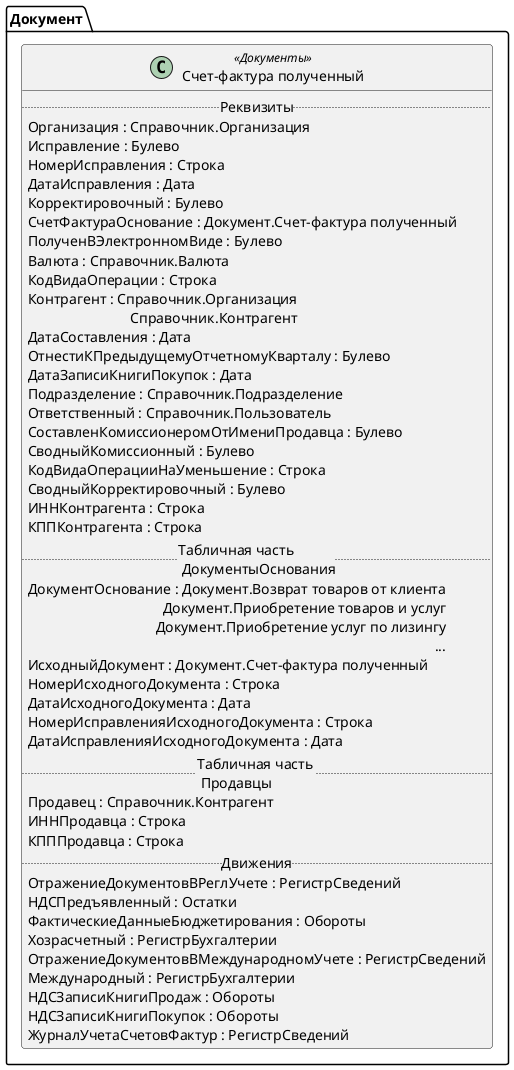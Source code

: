 ﻿@startuml СчетФактураПолученный
'!include templates.wsd
'..\include templates.wsd
class Документ.СчетФактураПолученный as "Счет-фактура полученный" <<Документы>>
{
..Реквизиты..
Организация : Справочник.Организация
Исправление : Булево
НомерИсправления : Строка
ДатаИсправления : Дата
Корректировочный : Булево
СчетФактураОснование : Документ.Счет-фактура полученный
ПолученВЭлектронномВиде : Булево
Валюта : Справочник.Валюта
КодВидаОперации : Строка
Контрагент : Справочник.Организация\rСправочник.Контрагент
ДатаСоставления : Дата
ОтнестиКПредыдущемуОтчетномуКварталу : Булево
ДатаЗаписиКнигиПокупок : Дата
Подразделение : Справочник.Подразделение
Ответственный : Справочник.Пользователь
СоставленКомиссионеромОтИмениПродавца : Булево
СводныйКомиссионный : Булево
КодВидаОперацииНаУменьшение : Строка
СводныйКорректировочный : Булево
ИННКонтрагента : Строка
КППКонтрагента : Строка
..Табличная часть \n ДокументыОснования..
ДокументОснование : Документ.Возврат товаров от клиента\rДокумент.Приобретение товаров и услуг\rДокумент.Приобретение услуг по лизингу\r...
ИсходныйДокумент : Документ.Счет-фактура полученный
НомерИсходногоДокумента : Строка
ДатаИсходногоДокумента : Дата
НомерИсправленияИсходногоДокумента : Строка
ДатаИсправленияИсходногоДокумента : Дата
..Табличная часть \n Продавцы..
Продавец : Справочник.Контрагент
ИННПродавца : Строка
КПППродавца : Строка
..Движения..
ОтражениеДокументовВРеглУчете : РегистрСведений
НДСПредъявленный : Остатки
ФактическиеДанныеБюджетирования : Обороты
Хозрасчетный : РегистрБухгалтерии
ОтражениеДокументовВМеждународномУчете : РегистрСведений
Международный : РегистрБухгалтерии
НДСЗаписиКнигиПродаж : Обороты
НДСЗаписиКнигиПокупок : Обороты
ЖурналУчетаСчетовФактур : РегистрСведений
}
@enduml
